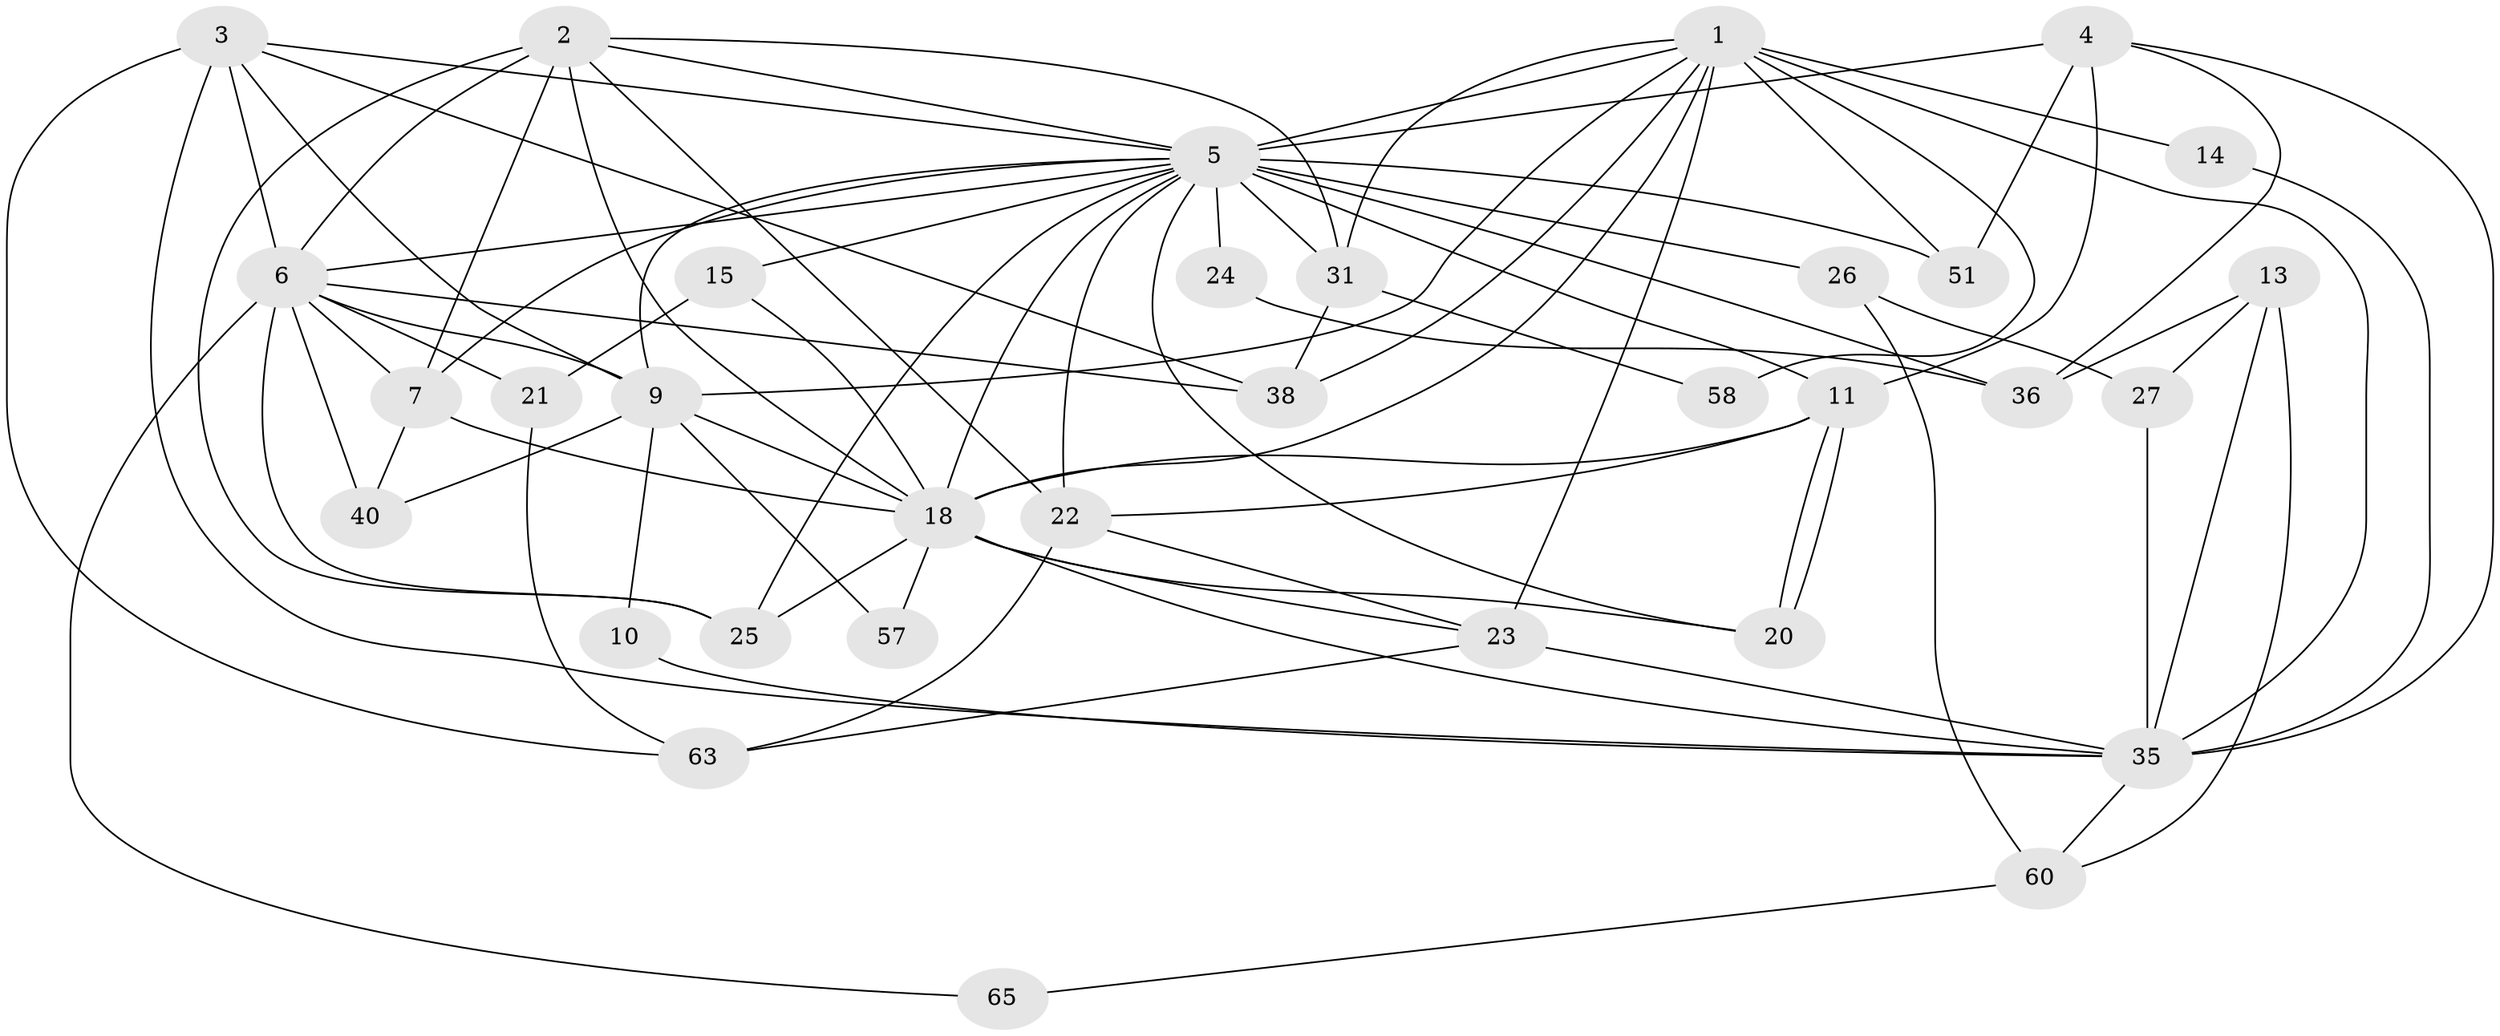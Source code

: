 // original degree distribution, {7: 0.04477611940298507, 3: 0.23880597014925373, 6: 0.04477611940298507, 4: 0.2537313432835821, 5: 0.22388059701492538, 2: 0.16417910447761194, 8: 0.029850746268656716}
// Generated by graph-tools (version 1.1) at 2025/15/03/09/25 04:15:12]
// undirected, 33 vertices, 85 edges
graph export_dot {
graph [start="1"]
  node [color=gray90,style=filled];
  1 [super="+41+28"];
  2 [super="+45"];
  3 [super="+44+33"];
  4 [super="+49+48+67"];
  5 [super="+16"];
  6 [super="+12+43+8+50"];
  7;
  9 [super="+59+17"];
  10;
  11;
  13;
  14;
  15;
  18 [super="+29+54"];
  20;
  21;
  22 [super="+61"];
  23 [super="+66"];
  24;
  25 [super="+34"];
  26;
  27 [super="+32"];
  31 [super="+64"];
  35 [super="+46+42"];
  36;
  38;
  40;
  51;
  57;
  58;
  60;
  63;
  65;
  1 -- 14;
  1 -- 38;
  1 -- 23 [weight=2];
  1 -- 35;
  1 -- 51;
  1 -- 9;
  1 -- 58;
  1 -- 31;
  1 -- 18;
  1 -- 5 [weight=2];
  2 -- 31;
  2 -- 18;
  2 -- 6;
  2 -- 7;
  2 -- 22;
  2 -- 25;
  2 -- 5;
  3 -- 9;
  3 -- 38;
  3 -- 63;
  3 -- 35;
  3 -- 6;
  3 -- 5;
  4 -- 36;
  4 -- 35 [weight=3];
  4 -- 51 [weight=2];
  4 -- 11;
  4 -- 5 [weight=3];
  5 -- 7;
  5 -- 20;
  5 -- 6 [weight=2];
  5 -- 36;
  5 -- 9;
  5 -- 11;
  5 -- 15;
  5 -- 51 [weight=2];
  5 -- 22;
  5 -- 24;
  5 -- 25;
  5 -- 26;
  5 -- 31;
  5 -- 18;
  6 -- 25 [weight=2];
  6 -- 65;
  6 -- 21;
  6 -- 7;
  6 -- 38;
  6 -- 40;
  6 -- 9 [weight=2];
  7 -- 40;
  7 -- 18;
  9 -- 40;
  9 -- 10;
  9 -- 57;
  9 -- 18;
  10 -- 35 [weight=2];
  11 -- 20;
  11 -- 20;
  11 -- 18 [weight=2];
  11 -- 22;
  13 -- 36;
  13 -- 27;
  13 -- 60;
  13 -- 35;
  14 -- 35;
  15 -- 21;
  15 -- 18;
  18 -- 35;
  18 -- 20;
  18 -- 23;
  18 -- 57;
  18 -- 25;
  21 -- 63;
  22 -- 63;
  22 -- 23;
  23 -- 63;
  23 -- 35;
  24 -- 36;
  26 -- 60;
  26 -- 27;
  27 -- 35;
  31 -- 58;
  31 -- 38;
  35 -- 60;
  60 -- 65;
}
